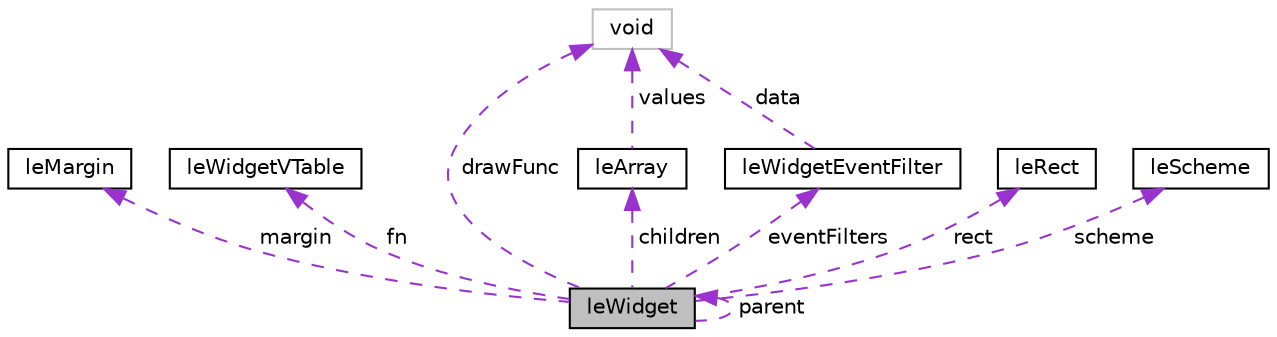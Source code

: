 digraph "leWidget"
{
 // LATEX_PDF_SIZE
  edge [fontname="Helvetica",fontsize="10",labelfontname="Helvetica",labelfontsize="10"];
  node [fontname="Helvetica",fontsize="10",shape=record];
  Node1 [label="leWidget",height=0.2,width=0.4,color="black", fillcolor="grey75", style="filled", fontcolor="black",tooltip=" "];
  Node2 -> Node1 [dir="back",color="darkorchid3",fontsize="10",style="dashed",label=" margin" ,fontname="Helvetica"];
  Node2 [label="leMargin",height=0.2,width=0.4,color="black", fillcolor="white", style="filled",URL="$structle_margin.html",tooltip=" "];
  Node1 -> Node1 [dir="back",color="darkorchid3",fontsize="10",style="dashed",label=" parent" ,fontname="Helvetica"];
  Node3 -> Node1 [dir="back",color="darkorchid3",fontsize="10",style="dashed",label=" fn" ,fontname="Helvetica"];
  Node3 [label="leWidgetVTable",height=0.2,width=0.4,color="black", fillcolor="white", style="filled",URL="$structle_widget_v_table.html",tooltip=" "];
  Node4 -> Node1 [dir="back",color="darkorchid3",fontsize="10",style="dashed",label=" drawFunc" ,fontname="Helvetica"];
  Node4 [label="void",height=0.2,width=0.4,color="grey75", fillcolor="white", style="filled",tooltip=" "];
  Node5 -> Node1 [dir="back",color="darkorchid3",fontsize="10",style="dashed",label=" children" ,fontname="Helvetica"];
  Node5 [label="leArray",height=0.2,width=0.4,color="black", fillcolor="white", style="filled",URL="$structle_array.html",tooltip=" "];
  Node4 -> Node5 [dir="back",color="darkorchid3",fontsize="10",style="dashed",label=" values" ,fontname="Helvetica"];
  Node6 -> Node1 [dir="back",color="darkorchid3",fontsize="10",style="dashed",label=" rect" ,fontname="Helvetica"];
  Node6 [label="leRect",height=0.2,width=0.4,color="black", fillcolor="white", style="filled",URL="$structle_rect.html",tooltip=" "];
  Node7 -> Node1 [dir="back",color="darkorchid3",fontsize="10",style="dashed",label=" scheme" ,fontname="Helvetica"];
  Node7 [label="leScheme",height=0.2,width=0.4,color="black", fillcolor="white", style="filled",URL="$structle_scheme.html",tooltip=" "];
  Node8 -> Node1 [dir="back",color="darkorchid3",fontsize="10",style="dashed",label=" eventFilters" ,fontname="Helvetica"];
  Node8 [label="leWidgetEventFilter",height=0.2,width=0.4,color="black", fillcolor="white", style="filled",URL="$structle_widget_event_filter.html",tooltip=" "];
  Node4 -> Node8 [dir="back",color="darkorchid3",fontsize="10",style="dashed",label=" data" ,fontname="Helvetica"];
}
